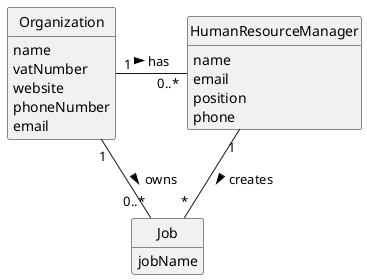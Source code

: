 @startuml
skinparam monochrome true
skinparam packageStyle rectangle
skinparam shadowing false

'left to right direction

skinparam classAttributeIconSize 0

hide circle
hide methods

'title Domain Model

'class Platform {
'  -description
'}

class Organization {
    name
    vatNumber
    website
    phoneNumber
    email
}

class Job {
    jobName
}

class HumanResourceManager {
    name
    email
    position
    phone
}

'class User {
'    name
'    email
'    password
'}

'Platform "1" -- "*" Organization : has registered >
'Platform "1" -- "*" Category : defines >
Organization "1" - "0..*" HumanResourceManager : has >
Organization "1" - "0..*" Job: owns >
'Task "*" -- "1" HumanResourceManager: created by >
HumanResourceManager "1" -- "*" Job : creates >
'HumanResourceManager "0..1" -- "1" User: acts as >

@enduml